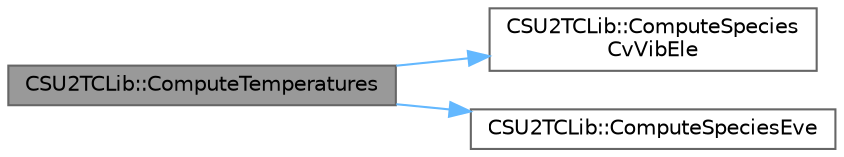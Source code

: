 digraph "CSU2TCLib::ComputeTemperatures"
{
 // LATEX_PDF_SIZE
  bgcolor="transparent";
  edge [fontname=Helvetica,fontsize=10,labelfontname=Helvetica,labelfontsize=10];
  node [fontname=Helvetica,fontsize=10,shape=box,height=0.2,width=0.4];
  rankdir="LR";
  Node1 [id="Node000001",label="CSU2TCLib::ComputeTemperatures",height=0.2,width=0.4,color="gray40", fillcolor="grey60", style="filled", fontcolor="black",tooltip="Compute translational and vibrational temperatures vector."];
  Node1 -> Node2 [id="edge1_Node000001_Node000002",color="steelblue1",style="solid",tooltip=" "];
  Node2 [id="Node000002",label="CSU2TCLib::ComputeSpecies\lCvVibEle",height=0.2,width=0.4,color="grey40", fillcolor="white", style="filled",URL="$classCSU2TCLib.html#ab018d3b9d3292027891e34d740ef7bff",tooltip="Compute species V-E specific heats at constant volume."];
  Node1 -> Node3 [id="edge2_Node000001_Node000003",color="steelblue1",style="solid",tooltip=" "];
  Node3 [id="Node000003",label="CSU2TCLib::ComputeSpeciesEve",height=0.2,width=0.4,color="grey40", fillcolor="white", style="filled",URL="$classCSU2TCLib.html#a295cd1dc83025216d597bb5b01f80882",tooltip="Compute species V-E energy."];
}
